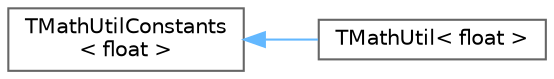 digraph "Graphical Class Hierarchy"
{
 // INTERACTIVE_SVG=YES
 // LATEX_PDF_SIZE
  bgcolor="transparent";
  edge [fontname=Helvetica,fontsize=10,labelfontname=Helvetica,labelfontsize=10];
  node [fontname=Helvetica,fontsize=10,shape=box,height=0.2,width=0.4];
  rankdir="LR";
  Node0 [id="Node000000",label="TMathUtilConstants\l\< float \>",height=0.2,width=0.4,color="grey40", fillcolor="white", style="filled",URL="$d5/d8b/structTMathUtilConstants_3_01float_01_4.html",tooltip=" "];
  Node0 -> Node1 [id="edge8271_Node000000_Node000001",dir="back",color="steelblue1",style="solid",tooltip=" "];
  Node1 [id="Node000001",label="TMathUtil\< float \>",height=0.2,width=0.4,color="grey40", fillcolor="white", style="filled",URL="$df/d8b/classTMathUtil.html",tooltip=" "];
}
